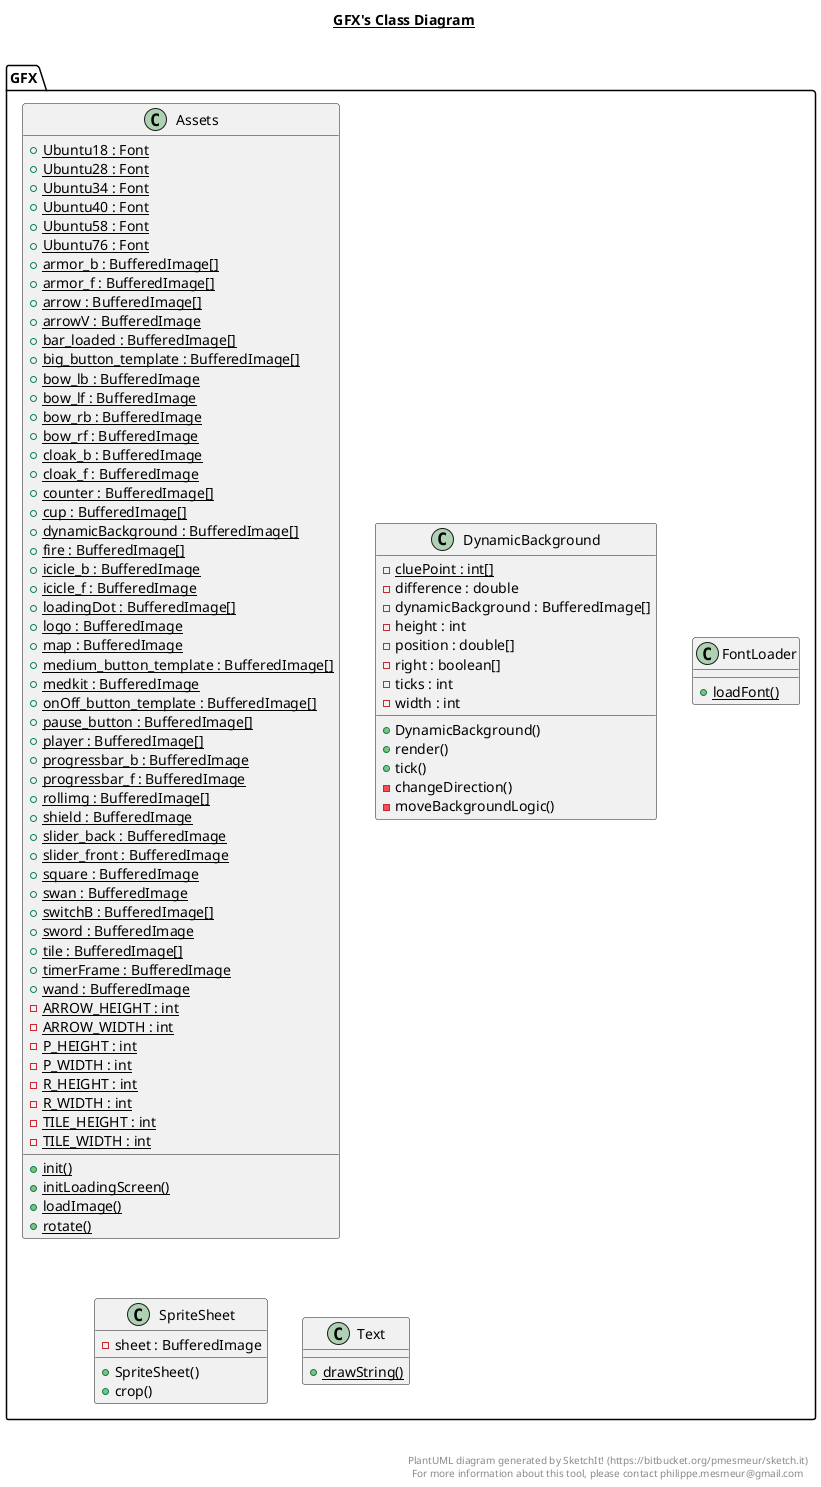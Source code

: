 @startuml

title __GFX's Class Diagram__\n

  namespace GFX {
    class GFX.Assets {
        {static} + Ubuntu18 : Font
        {static} + Ubuntu28 : Font
        {static} + Ubuntu34 : Font
        {static} + Ubuntu40 : Font
        {static} + Ubuntu58 : Font
        {static} + Ubuntu76 : Font
        {static} + armor_b : BufferedImage[]
        {static} + armor_f : BufferedImage[]
        {static} + arrow : BufferedImage[]
        {static} + arrowV : BufferedImage
        {static} + bar_loaded : BufferedImage[]
        {static} + big_button_template : BufferedImage[]
        {static} + bow_lb : BufferedImage
        {static} + bow_lf : BufferedImage
        {static} + bow_rb : BufferedImage
        {static} + bow_rf : BufferedImage
        {static} + cloak_b : BufferedImage
        {static} + cloak_f : BufferedImage
        {static} + counter : BufferedImage[]
        {static} + cup : BufferedImage[]
        {static} + dynamicBackground : BufferedImage[]
        {static} + fire : BufferedImage[]
        {static} + icicle_b : BufferedImage
        {static} + icicle_f : BufferedImage
        {static} + loadingDot : BufferedImage[]
        {static} + logo : BufferedImage
        {static} + map : BufferedImage
        {static} + medium_button_template : BufferedImage[]
        {static} + medkit : BufferedImage
        {static} + onOff_button_template : BufferedImage[]
        {static} + pause_button : BufferedImage[]
        {static} + player : BufferedImage[]
        {static} + progressbar_b : BufferedImage
        {static} + progressbar_f : BufferedImage
        {static} + rollimg : BufferedImage[]
        {static} + shield : BufferedImage
        {static} + slider_back : BufferedImage
        {static} + slider_front : BufferedImage
        {static} + square : BufferedImage
        {static} + swan : BufferedImage
        {static} + switchB : BufferedImage[]
        {static} + sword : BufferedImage
        {static} + tile : BufferedImage[]
        {static} + timerFrame : BufferedImage
        {static} + wand : BufferedImage
        {static} - ARROW_HEIGHT : int
        {static} - ARROW_WIDTH : int
        {static} - P_HEIGHT : int
        {static} - P_WIDTH : int
        {static} - R_HEIGHT : int
        {static} - R_WIDTH : int
        {static} - TILE_HEIGHT : int
        {static} - TILE_WIDTH : int
        {static} + init()
        {static} + initLoadingScreen()
        {static} + loadImage()
        {static} + rotate()
    }
  }
  

  namespace GFX {
    class GFX.DynamicBackground {
        {static} - cluePoint : int[]
        - difference : double
        - dynamicBackground : BufferedImage[]
        - height : int
        - position : double[]
        - right : boolean[]
        - ticks : int
        - width : int
        + DynamicBackground()
        + render()
        + tick()
        - changeDirection()
        - moveBackgroundLogic()
    }
  }
  

  namespace GFX {
    class GFX.FontLoader {
        {static} + loadFont()
    }
  }
  

  namespace GFX {
    class GFX.SpriteSheet {
        - sheet : BufferedImage
        + SpriteSheet()
        + crop()
    }
  }
  

  namespace GFX {
    class GFX.Text {
        {static} + drawString()
    }
  }
  



right footer


PlantUML diagram generated by SketchIt! (https://bitbucket.org/pmesmeur/sketch.it)
For more information about this tool, please contact philippe.mesmeur@gmail.com
endfooter

@enduml
